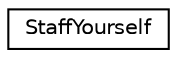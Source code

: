 digraph G
{
  edge [fontname="Helvetica",fontsize="10",labelfontname="Helvetica",labelfontsize="10"];
  node [fontname="Helvetica",fontsize="10",shape=record];
  rankdir="LR";
  Node1 [label="StaffYourself",height=0.2,width=0.4,color="black", fillcolor="white", style="filled",URL="$interface_staff_yourself.html"];
}
